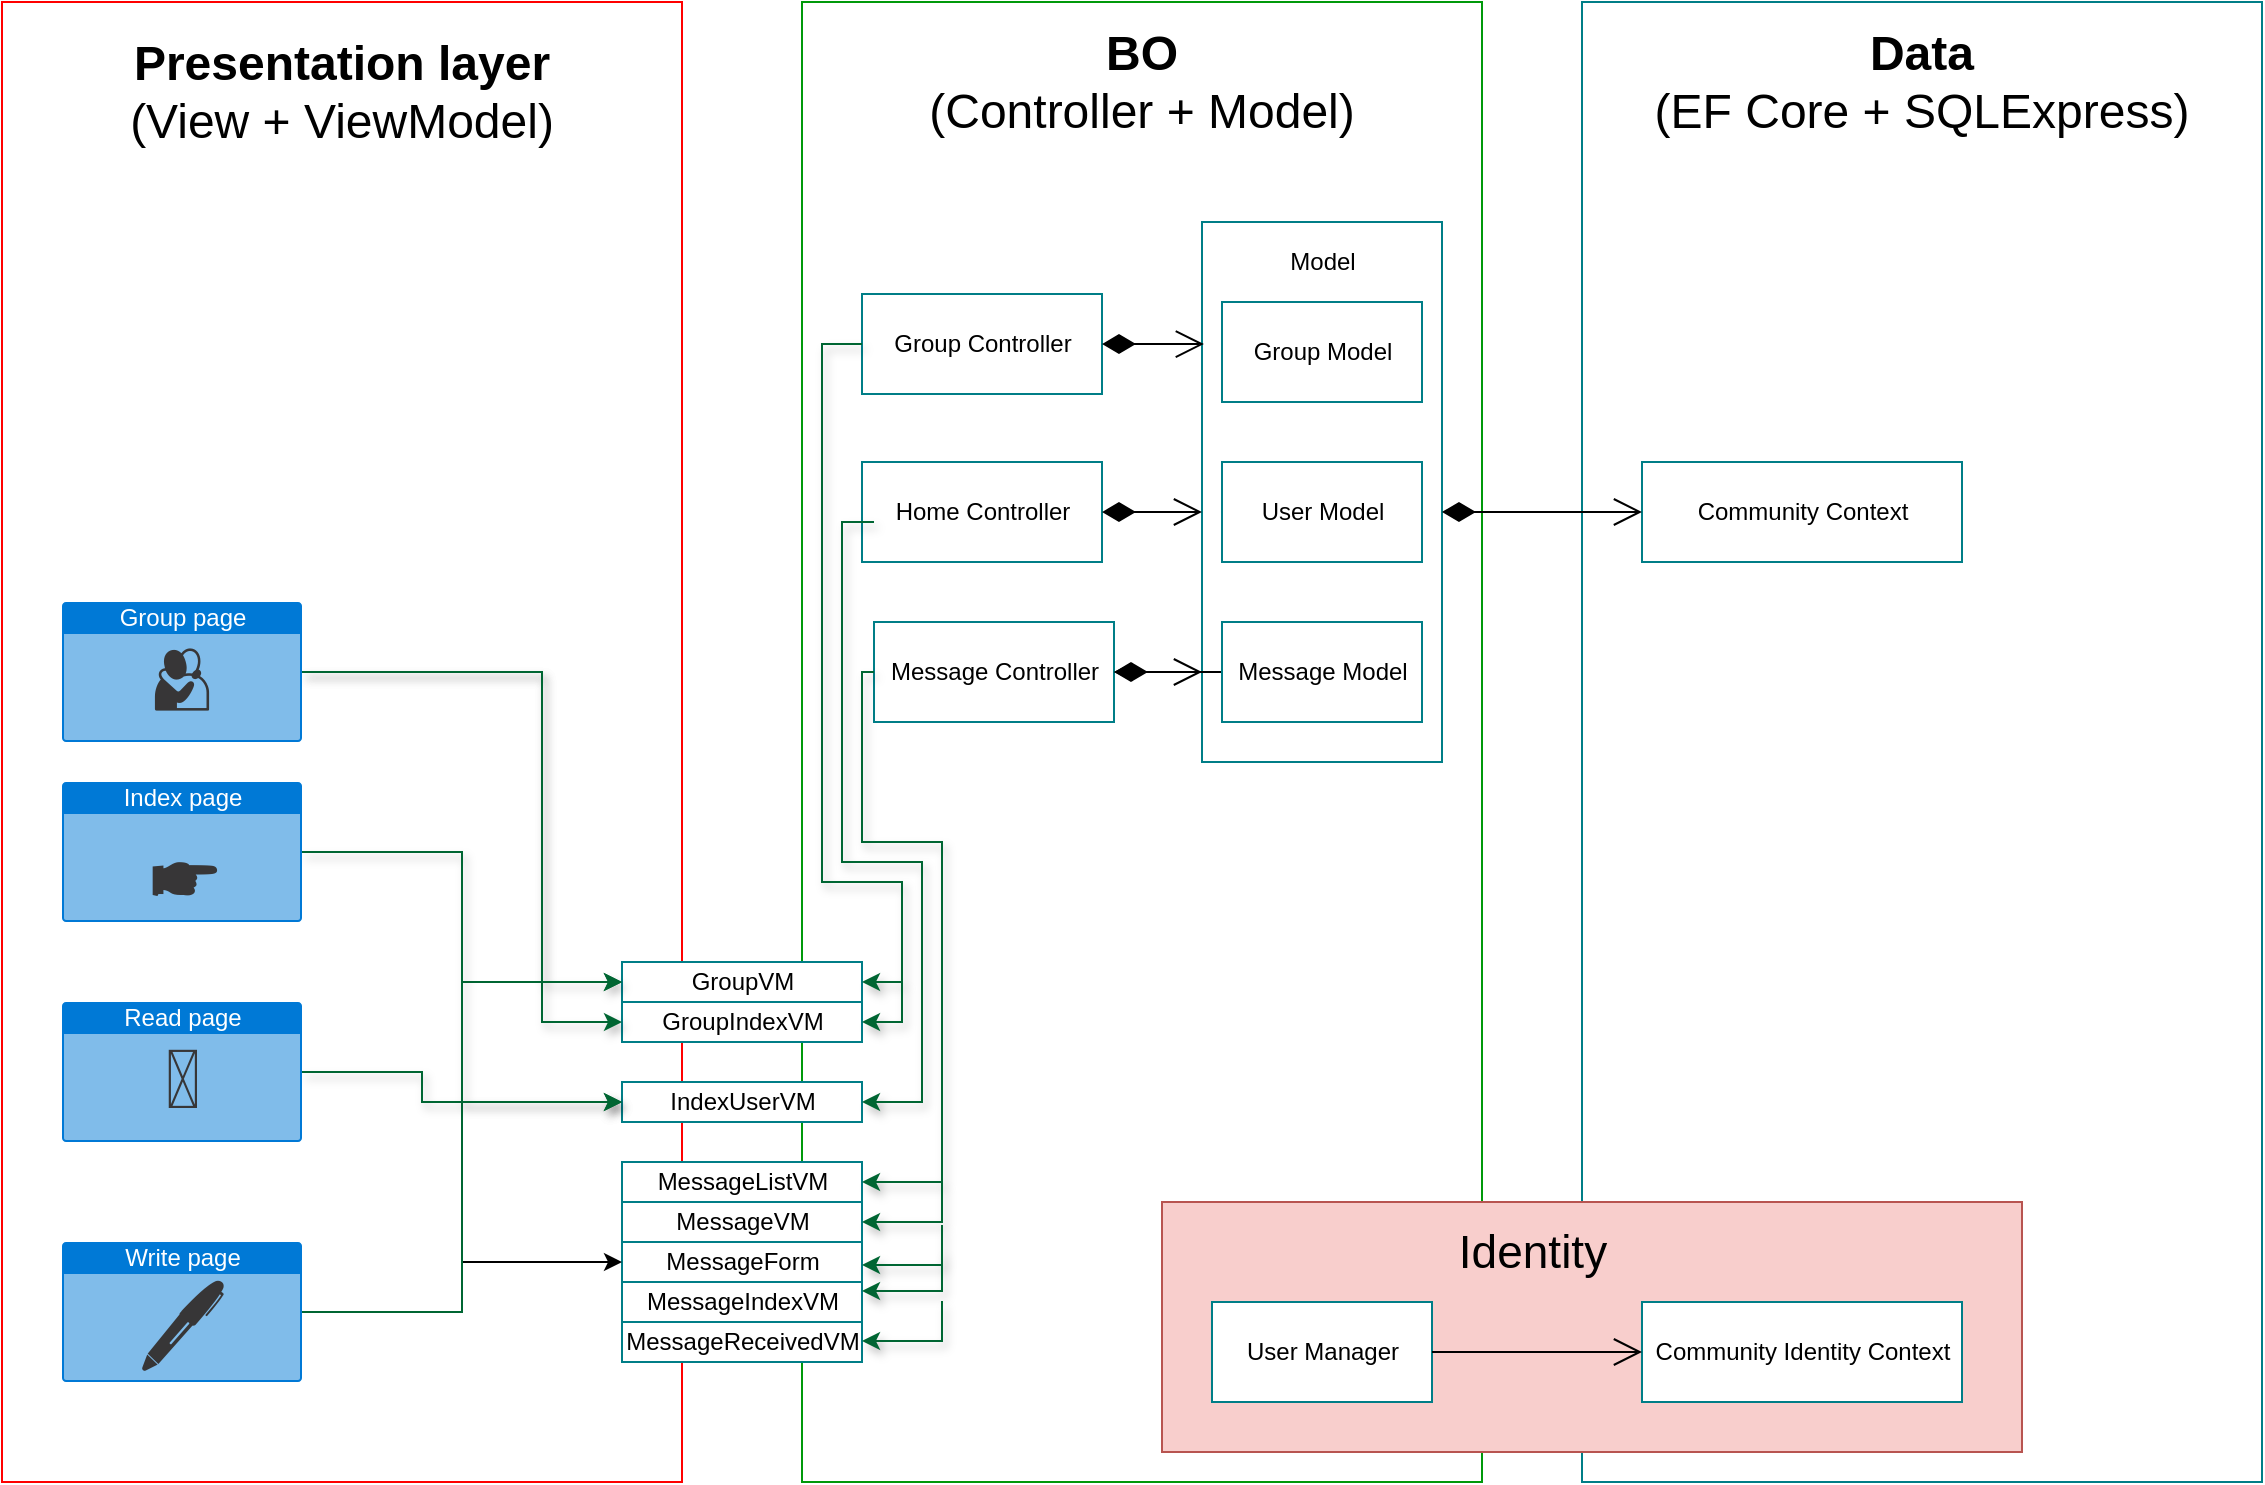<mxfile version="15.5.8" type="google"><diagram id="CUu2iMGTAX6oSZGxWvBl" name="Page-1"><mxGraphModel dx="1422" dy="1955" grid="1" gridSize="10" guides="1" tooltips="1" connect="1" arrows="1" fold="1" page="1" pageScale="1" pageWidth="827" pageHeight="1169" math="0" shadow="0"><root><mxCell id="0"/><mxCell id="1" parent="0"/><mxCell id="9gpk9LI3EYCchrgdJo78-2" value="" style="whiteSpace=wrap;html=1;strokeColor=#00990A;" vertex="1" parent="1"><mxGeometry x="450" y="-40" width="340" height="740" as="geometry"/></mxCell><mxCell id="9gpk9LI3EYCchrgdJo78-3" value="" style="whiteSpace=wrap;html=1;strokeColor=#007E87;" vertex="1" parent="1"><mxGeometry x="840" y="-40" width="340" height="740" as="geometry"/></mxCell><mxCell id="9gpk9LI3EYCchrgdJo78-54" value="" style="whiteSpace=wrap;html=1;strokeColor=#b85450;fillColor=#f8cecc;" vertex="1" parent="1"><mxGeometry x="630" y="560" width="430" height="125" as="geometry"/></mxCell><mxCell id="9gpk9LI3EYCchrgdJo78-1" value="" style="whiteSpace=wrap;html=1;strokeColor=#FF0000;" vertex="1" parent="1"><mxGeometry x="50" y="-40" width="340" height="740" as="geometry"/></mxCell><mxCell id="9gpk9LI3EYCchrgdJo78-8" value="Group Controller" style="html=1;strokeColor=#007E87;" vertex="1" parent="1"><mxGeometry x="480" y="106" width="120" height="50" as="geometry"/></mxCell><mxCell id="9gpk9LI3EYCchrgdJo78-9" value="Home Controller" style="html=1;strokeColor=#007E87;" vertex="1" parent="1"><mxGeometry x="480" y="190" width="120" height="50" as="geometry"/></mxCell><mxCell id="9gpk9LI3EYCchrgdJo78-10" value="Message Controller" style="html=1;strokeColor=#007E87;" vertex="1" parent="1"><mxGeometry x="486" y="270" width="120" height="50" as="geometry"/></mxCell><mxCell id="9gpk9LI3EYCchrgdJo78-13" value="MessageVM" style="html=1;strokeColor=#007E87;" vertex="1" parent="1"><mxGeometry x="360" y="560" width="120" height="20" as="geometry"/></mxCell><mxCell id="9IDox9EuFzvbVkvMlWSg-3" value="GroupVM&lt;span style=&quot;color: rgba(0 , 0 , 0 , 0) ; font-family: monospace ; font-size: 0px&quot;&gt;%3CmxGraphModel%3E%3Croot%3E%3CmxCell%20id%3D%220%22%2F%3E%3CmxCell%20id%3D%221%22%20parent%3D%220%22%2F%3E%3CmxCell%20id%3D%222%22%20value%3D%22Group%20View%26amp%3Bnbsp%3B%20Model%22%20style%3D%22html%3D1%3BstrokeColor%3D%23007E87%3B%22%20vertex%3D%221%22%20parent%3D%221%22%3E%3CmxGeometry%20x%3D%22360%22%20y%3D%22420%22%20width%3D%22120%22%20height%3D%2250%22%20as%3D%22geometry%22%2F%3E%3C%2FmxCell%3E%3C%2Froot%3E%3C%2FmxGraphModel%3E&lt;/span&gt;" style="html=1;strokeColor=#007E87;" vertex="1" parent="1"><mxGeometry x="360" y="440" width="120" height="20" as="geometry"/></mxCell><mxCell id="9IDox9EuFzvbVkvMlWSg-4" value="GroupIndexVM" style="html=1;strokeColor=#007E87;" vertex="1" parent="1"><mxGeometry x="360" y="460" width="120" height="20" as="geometry"/></mxCell><mxCell id="9gpk9LI3EYCchrgdJo78-15" value="MessageForm" style="html=1;strokeColor=#007E87;" vertex="1" parent="1"><mxGeometry x="360" y="580" width="120" height="20" as="geometry"/></mxCell><mxCell id="9gpk9LI3EYCchrgdJo78-16" value="MessageIndexVM" style="html=1;strokeColor=#007E87;" vertex="1" parent="1"><mxGeometry x="360" y="600" width="120" height="20" as="geometry"/></mxCell><mxCell id="9gpk9LI3EYCchrgdJo78-17" value="MessageReceivedVM" style="html=1;strokeColor=#007E87;" vertex="1" parent="1"><mxGeometry x="360" y="620" width="120" height="20" as="geometry"/></mxCell><mxCell id="9IDox9EuFzvbVkvMlWSg-6" value="IndexUserVM" style="html=1;strokeColor=#007E87;" vertex="1" parent="1"><mxGeometry x="360" y="500" width="120" height="20" as="geometry"/></mxCell><mxCell id="9IDox9EuFzvbVkvMlWSg-7" value="MessageListVM" style="html=1;strokeColor=#007E87;" vertex="1" parent="1"><mxGeometry x="360" y="540" width="120" height="20" as="geometry"/></mxCell><mxCell id="9gpk9LI3EYCchrgdJo78-22" value="Model&lt;br&gt;&lt;br&gt;&lt;br&gt;&lt;br&gt;&lt;br&gt;&lt;br&gt;&lt;br&gt;&lt;br&gt;&lt;br&gt;&lt;br&gt;&lt;br&gt;&lt;br&gt;&lt;br&gt;&lt;br&gt;&lt;br&gt;&lt;br&gt;&lt;br&gt;" style="html=1;strokeColor=#007E87;" vertex="1" parent="1"><mxGeometry x="650" y="70" width="120" height="270" as="geometry"/></mxCell><mxCell id="9gpk9LI3EYCchrgdJo78-23" value="Group Model" style="html=1;strokeColor=#007E87;" vertex="1" parent="1"><mxGeometry x="660" y="110" width="100" height="50" as="geometry"/></mxCell><mxCell id="9gpk9LI3EYCchrgdJo78-24" value="User Model" style="html=1;strokeColor=#007E87;" vertex="1" parent="1"><mxGeometry x="660" y="190" width="100" height="50" as="geometry"/></mxCell><mxCell id="9gpk9LI3EYCchrgdJo78-53" value="" style="edgeStyle=orthogonalEdgeStyle;rounded=0;orthogonalLoop=1;jettySize=auto;html=1;" edge="1" parent="1" source="9gpk9LI3EYCchrgdJo78-25" target="9gpk9LI3EYCchrgdJo78-10"><mxGeometry relative="1" as="geometry"/></mxCell><mxCell id="9gpk9LI3EYCchrgdJo78-25" value="Message Model" style="html=1;strokeColor=#007E87;" vertex="1" parent="1"><mxGeometry x="660" y="270" width="100" height="50" as="geometry"/></mxCell><mxCell id="9IDox9EuFzvbVkvMlWSg-17" style="edgeStyle=orthogonalEdgeStyle;rounded=0;orthogonalLoop=1;jettySize=auto;html=1;exitX=1;exitY=0.5;exitDx=0;exitDy=0;exitPerimeter=0;entryX=0;entryY=0.5;entryDx=0;entryDy=0;shadow=1;strokeColor=#006633;" edge="1" parent="1" source="9IDox9EuFzvbVkvMlWSg-9" target="9IDox9EuFzvbVkvMlWSg-4"><mxGeometry relative="1" as="geometry"><Array as="points"><mxPoint x="320" y="295"/><mxPoint x="320" y="470"/></Array></mxGeometry></mxCell><mxCell id="9IDox9EuFzvbVkvMlWSg-18" style="edgeStyle=orthogonalEdgeStyle;rounded=0;orthogonalLoop=1;jettySize=auto;html=1;exitX=1;exitY=0.5;exitDx=0;exitDy=0;exitPerimeter=0;entryX=0;entryY=0.5;entryDx=0;entryDy=0;shadow=1;strokeColor=#006633;" edge="1" parent="1" source="9IDox9EuFzvbVkvMlWSg-9" target="9IDox9EuFzvbVkvMlWSg-3"><mxGeometry relative="1" as="geometry"><Array as="points"><mxPoint x="320" y="295"/><mxPoint x="320" y="450"/></Array></mxGeometry></mxCell><mxCell id="9IDox9EuFzvbVkvMlWSg-9" value="Group page&lt;br&gt;&lt;span style=&quot;color: rgb(55 , 54 , 55) ; font-family: &amp;#34;source sans pro&amp;#34; , &amp;#34;roboto&amp;#34; , &amp;#34;san francisco&amp;#34; , &amp;#34;segoe ui&amp;#34; , sans-serif&quot;&gt;&lt;font style=&quot;font-size: 40px&quot;&gt;🫂&lt;/font&gt;&lt;/span&gt;" style="html=1;strokeColor=none;fillColor=#0079D6;labelPosition=center;verticalLabelPosition=middle;verticalAlign=top;align=center;fontSize=12;outlineConnect=0;spacingTop=-6;fontColor=#FFFFFF;sketch=0;shape=mxgraph.sitemap.page;" vertex="1" parent="1"><mxGeometry x="80" y="260" width="120" height="70" as="geometry"/></mxCell><mxCell id="9IDox9EuFzvbVkvMlWSg-15" style="edgeStyle=orthogonalEdgeStyle;rounded=0;orthogonalLoop=1;jettySize=auto;html=1;exitX=1;exitY=0.5;exitDx=0;exitDy=0;exitPerimeter=0;entryX=0;entryY=0.5;entryDx=0;entryDy=0;strokeColor=#006633;shadow=1;" edge="1" parent="1" source="9IDox9EuFzvbVkvMlWSg-10" target="9IDox9EuFzvbVkvMlWSg-6"><mxGeometry relative="1" as="geometry"><Array as="points"><mxPoint x="260" y="495"/><mxPoint x="260" y="510"/></Array></mxGeometry></mxCell><mxCell id="9IDox9EuFzvbVkvMlWSg-10" value="Read page&lt;br&gt;&lt;span style=&quot;color: rgb(55 , 54 , 55) ; font-family: &amp;#34;source sans pro&amp;#34; , &amp;#34;roboto&amp;#34; , &amp;#34;san francisco&amp;#34; , &amp;#34;segoe ui&amp;#34; , sans-serif&quot;&gt;&lt;font style=&quot;font-size: 41px&quot;&gt;📘&lt;/font&gt;&lt;/span&gt;" style="html=1;strokeColor=none;fillColor=#0079D6;labelPosition=center;verticalLabelPosition=middle;verticalAlign=top;align=center;fontSize=12;outlineConnect=0;spacingTop=-6;fontColor=#FFFFFF;sketch=0;shape=mxgraph.sitemap.page;" vertex="1" parent="1"><mxGeometry x="80" y="460" width="120" height="70" as="geometry"/></mxCell><mxCell id="9gpk9LI3EYCchrgdJo78-27" value="Community Context" style="html=1;strokeColor=#007E87;" vertex="1" parent="1"><mxGeometry x="870" y="190" width="160" height="50" as="geometry"/></mxCell><mxCell id="9IDox9EuFzvbVkvMlWSg-13" style="edgeStyle=orthogonalEdgeStyle;rounded=0;orthogonalLoop=1;jettySize=auto;html=1;entryX=0;entryY=0.5;entryDx=0;entryDy=0;" edge="1" parent="1" source="9IDox9EuFzvbVkvMlWSg-11" target="9gpk9LI3EYCchrgdJo78-15"><mxGeometry relative="1" as="geometry"/></mxCell><mxCell id="9IDox9EuFzvbVkvMlWSg-20" style="edgeStyle=orthogonalEdgeStyle;rounded=0;orthogonalLoop=1;jettySize=auto;html=1;exitX=1;exitY=0.5;exitDx=0;exitDy=0;exitPerimeter=0;entryX=0;entryY=0.5;entryDx=0;entryDy=0;shadow=0;strokeColor=#006633;" edge="1" parent="1" source="9IDox9EuFzvbVkvMlWSg-11" target="9IDox9EuFzvbVkvMlWSg-3"><mxGeometry relative="1" as="geometry"/></mxCell><mxCell id="9IDox9EuFzvbVkvMlWSg-11" value="Write page&lt;br&gt;&lt;span style=&quot;color: rgb(55 , 54 , 55) ; font-family: &amp;#34;source sans pro&amp;#34; , &amp;#34;roboto&amp;#34; , &amp;#34;san francisco&amp;#34; , &amp;#34;segoe ui&amp;#34; , sans-serif ; font-size: 48px&quot;&gt;🖊&lt;/span&gt;" style="html=1;strokeColor=none;fillColor=#0079D6;labelPosition=center;verticalLabelPosition=middle;verticalAlign=top;align=center;fontSize=12;outlineConnect=0;spacingTop=-6;fontColor=#FFFFFF;sketch=0;shape=mxgraph.sitemap.page;" vertex="1" parent="1"><mxGeometry x="80" y="580" width="120" height="70" as="geometry"/></mxCell><mxCell id="9gpk9LI3EYCchrgdJo78-28" value="Community Identity Context" style="html=1;strokeColor=#007E87;" vertex="1" parent="1"><mxGeometry x="870" y="610" width="160" height="50" as="geometry"/></mxCell><mxCell id="9IDox9EuFzvbVkvMlWSg-16" style="edgeStyle=orthogonalEdgeStyle;rounded=0;orthogonalLoop=1;jettySize=auto;html=1;exitX=1;exitY=0.5;exitDx=0;exitDy=0;exitPerimeter=0;entryX=0;entryY=0.5;entryDx=0;entryDy=0;shadow=1;strokeColor=#006633;" edge="1" parent="1" source="9IDox9EuFzvbVkvMlWSg-12" target="9IDox9EuFzvbVkvMlWSg-6"><mxGeometry relative="1" as="geometry"/></mxCell><mxCell id="9IDox9EuFzvbVkvMlWSg-12" value="Index page&lt;br&gt;&lt;span style=&quot;color: rgb(55 , 54 , 55) ; font-family: &amp;#34;source sans pro&amp;#34; , &amp;#34;roboto&amp;#34; , &amp;#34;san francisco&amp;#34; , &amp;#34;segoe ui&amp;#34; , sans-serif ; font-size: 48px&quot;&gt;🖝&lt;/span&gt;" style="html=1;strokeColor=none;fillColor=#0079D6;labelPosition=center;verticalLabelPosition=middle;verticalAlign=top;align=center;fontSize=12;outlineConnect=0;spacingTop=-6;fontColor=#FFFFFF;sketch=0;shape=mxgraph.sitemap.page;" vertex="1" parent="1"><mxGeometry x="80" y="350" width="120" height="70" as="geometry"/></mxCell><mxCell id="9gpk9LI3EYCchrgdJo78-33" value="" style="endArrow=open;html=1;endSize=12;startArrow=diamondThin;startSize=14;startFill=1;edgeStyle=orthogonalEdgeStyle;align=left;verticalAlign=bottom;rounded=0;entryX=0.008;entryY=0.226;entryDx=0;entryDy=0;entryPerimeter=0;exitX=1;exitY=0.5;exitDx=0;exitDy=0;" edge="1" parent="1" source="9gpk9LI3EYCchrgdJo78-8" target="9gpk9LI3EYCchrgdJo78-22"><mxGeometry x="1" y="-498" relative="1" as="geometry"><mxPoint x="580" y="130" as="sourcePoint"/><mxPoint x="740" y="130" as="targetPoint"/><mxPoint x="269" y="-79" as="offset"/></mxGeometry></mxCell><mxCell id="9gpk9LI3EYCchrgdJo78-34" value="" style="endArrow=open;html=1;endSize=12;startArrow=diamondThin;startSize=14;startFill=1;edgeStyle=orthogonalEdgeStyle;align=left;verticalAlign=bottom;rounded=0;exitX=1;exitY=0.5;exitDx=0;exitDy=0;" edge="1" parent="1" source="9gpk9LI3EYCchrgdJo78-9"><mxGeometry x="1" y="-450" relative="1" as="geometry"><mxPoint x="590" y="140" as="sourcePoint"/><mxPoint x="650" y="215" as="targetPoint"/><mxPoint x="300" y="-115" as="offset"/></mxGeometry></mxCell><mxCell id="9gpk9LI3EYCchrgdJo78-37" value="" style="endArrow=open;html=1;endSize=12;startArrow=diamondThin;startSize=14;startFill=1;edgeStyle=orthogonalEdgeStyle;align=left;verticalAlign=bottom;rounded=0;exitX=1;exitY=0.5;exitDx=0;exitDy=0;" edge="1" parent="1" source="9gpk9LI3EYCchrgdJo78-10"><mxGeometry x="1" y="-319" relative="1" as="geometry"><mxPoint x="600" y="235" as="sourcePoint"/><mxPoint x="650" y="295" as="targetPoint"/><mxPoint x="260" y="-134" as="offset"/></mxGeometry></mxCell><mxCell id="9IDox9EuFzvbVkvMlWSg-21" value="&lt;font style=&quot;font-size: 24px&quot;&gt;&lt;b&gt;Presentation layer&lt;/b&gt;&lt;br&gt;(View + ViewModel)&lt;/font&gt;" style="text;html=1;strokeColor=none;fillColor=none;align=center;verticalAlign=middle;whiteSpace=wrap;rounded=0;" vertex="1" parent="1"><mxGeometry x="50" y="-40" width="340" height="90" as="geometry"/></mxCell><mxCell id="9IDox9EuFzvbVkvMlWSg-23" value="&lt;font style=&quot;font-size: 24px&quot;&gt;&lt;b&gt;BO&lt;/b&gt;&lt;br&gt;(Controller + Model)&lt;/font&gt;" style="text;html=1;strokeColor=none;fillColor=none;align=center;verticalAlign=middle;whiteSpace=wrap;rounded=0;" vertex="1" parent="1"><mxGeometry x="450" y="-40" width="340" height="80" as="geometry"/></mxCell><mxCell id="9gpk9LI3EYCchrgdJo78-38" value="" style="endArrow=open;html=1;endSize=12;startArrow=diamondThin;startSize=14;startFill=1;edgeStyle=orthogonalEdgeStyle;align=left;verticalAlign=bottom;rounded=0;entryX=0;entryY=0.5;entryDx=0;entryDy=0;exitX=1;exitY=0.537;exitDx=0;exitDy=0;exitPerimeter=0;" edge="1" parent="1" source="9gpk9LI3EYCchrgdJo78-22" target="9gpk9LI3EYCchrgdJo78-27"><mxGeometry x="1" y="-498" relative="1" as="geometry"><mxPoint x="590" y="141" as="sourcePoint"/><mxPoint x="660.96" y="141.02" as="targetPoint"/><mxPoint x="269" y="-79" as="offset"/><Array as="points"/></mxGeometry></mxCell><mxCell id="9gpk9LI3EYCchrgdJo78-40" style="edgeStyle=orthogonalEdgeStyle;rounded=0;orthogonalLoop=1;jettySize=auto;html=1;exitX=0;exitY=0.5;exitDx=0;exitDy=0;entryX=1;entryY=0.5;entryDx=0;entryDy=0;shadow=1;strokeColor=#006633;" edge="1" parent="1" source="9gpk9LI3EYCchrgdJo78-8" target="9IDox9EuFzvbVkvMlWSg-3"><mxGeometry relative="1" as="geometry"><Array as="points"><mxPoint x="460" y="131"/><mxPoint x="460" y="400"/><mxPoint x="500" y="400"/><mxPoint x="500" y="450"/></Array><mxPoint x="210" y="305" as="sourcePoint"/><mxPoint x="370" y="460" as="targetPoint"/></mxGeometry></mxCell><mxCell id="9gpk9LI3EYCchrgdJo78-42" style="edgeStyle=orthogonalEdgeStyle;rounded=0;orthogonalLoop=1;jettySize=auto;html=1;entryX=1;entryY=0.5;entryDx=0;entryDy=0;shadow=1;strokeColor=#006633;" edge="1" parent="1" target="9IDox9EuFzvbVkvMlWSg-4"><mxGeometry relative="1" as="geometry"><Array as="points"><mxPoint x="500" y="470"/></Array><mxPoint x="500" y="450" as="sourcePoint"/><mxPoint x="490" y="460" as="targetPoint"/></mxGeometry></mxCell><mxCell id="9IDox9EuFzvbVkvMlWSg-24" value="&lt;font style=&quot;font-size: 24px&quot;&gt;&lt;b&gt;Data&lt;/b&gt;&lt;br&gt;(EF Core + SQLExpress)&lt;/font&gt;" style="text;html=1;strokeColor=none;fillColor=none;align=center;verticalAlign=middle;whiteSpace=wrap;rounded=0;" vertex="1" parent="1"><mxGeometry x="840" y="-40" width="340" height="80" as="geometry"/></mxCell><mxCell id="9gpk9LI3EYCchrgdJo78-44" style="edgeStyle=orthogonalEdgeStyle;rounded=0;orthogonalLoop=1;jettySize=auto;html=1;shadow=1;strokeColor=#006633;" edge="1" parent="1"><mxGeometry relative="1" as="geometry"><Array as="points"><mxPoint x="470" y="220"/><mxPoint x="470" y="390"/><mxPoint x="510" y="390"/><mxPoint x="510" y="510"/><mxPoint x="480" y="510"/></Array><mxPoint x="486" y="220" as="sourcePoint"/><mxPoint x="480" y="510" as="targetPoint"/></mxGeometry></mxCell><mxCell id="9gpk9LI3EYCchrgdJo78-45" style="edgeStyle=orthogonalEdgeStyle;rounded=0;orthogonalLoop=1;jettySize=auto;html=1;shadow=1;strokeColor=#006633;exitX=0;exitY=0.5;exitDx=0;exitDy=0;entryX=1;entryY=0.5;entryDx=0;entryDy=0;" edge="1" parent="1" source="9gpk9LI3EYCchrgdJo78-10" target="9IDox9EuFzvbVkvMlWSg-7"><mxGeometry relative="1" as="geometry"><Array as="points"><mxPoint x="480" y="295"/><mxPoint x="480" y="380"/><mxPoint x="520" y="380"/><mxPoint x="520" y="550"/></Array><mxPoint x="606" y="390" as="sourcePoint"/><mxPoint x="600" y="690" as="targetPoint"/></mxGeometry></mxCell><mxCell id="9gpk9LI3EYCchrgdJo78-46" style="edgeStyle=orthogonalEdgeStyle;rounded=0;orthogonalLoop=1;jettySize=auto;html=1;shadow=1;strokeColor=#006633;entryX=1;entryY=0.5;entryDx=0;entryDy=0;" edge="1" parent="1" target="9gpk9LI3EYCchrgdJo78-13"><mxGeometry relative="1" as="geometry"><Array as="points"><mxPoint x="520" y="570"/></Array><mxPoint x="520" y="550" as="sourcePoint"/><mxPoint x="590" y="627.5" as="targetPoint"/></mxGeometry></mxCell><mxCell id="9gpk9LI3EYCchrgdJo78-47" style="edgeStyle=orthogonalEdgeStyle;rounded=0;orthogonalLoop=1;jettySize=auto;html=1;shadow=1;strokeColor=#006633;entryX=1;entryY=0.5;entryDx=0;entryDy=0;" edge="1" parent="1"><mxGeometry relative="1" as="geometry"><Array as="points"><mxPoint x="520" y="591.5"/></Array><mxPoint x="520" y="571.5" as="sourcePoint"/><mxPoint x="480" y="591.5" as="targetPoint"/></mxGeometry></mxCell><mxCell id="9gpk9LI3EYCchrgdJo78-48" style="edgeStyle=orthogonalEdgeStyle;rounded=0;orthogonalLoop=1;jettySize=auto;html=1;shadow=1;strokeColor=#006633;entryX=1;entryY=0.5;entryDx=0;entryDy=0;" edge="1" parent="1"><mxGeometry relative="1" as="geometry"><Array as="points"><mxPoint x="520" y="604.5"/></Array><mxPoint x="520" y="584.5" as="sourcePoint"/><mxPoint x="480" y="604.5" as="targetPoint"/></mxGeometry></mxCell><mxCell id="9gpk9LI3EYCchrgdJo78-49" style="edgeStyle=orthogonalEdgeStyle;rounded=0;orthogonalLoop=1;jettySize=auto;html=1;shadow=1;strokeColor=#006633;entryX=1;entryY=0.5;entryDx=0;entryDy=0;" edge="1" parent="1"><mxGeometry relative="1" as="geometry"><Array as="points"><mxPoint x="520" y="629.5"/></Array><mxPoint x="520" y="609.5" as="sourcePoint"/><mxPoint x="480" y="629.5" as="targetPoint"/></mxGeometry></mxCell><mxCell id="9gpk9LI3EYCchrgdJo78-50" value="User Manager" style="html=1;strokeColor=#007E87;" vertex="1" parent="1"><mxGeometry x="655" y="610" width="110" height="50" as="geometry"/></mxCell><mxCell id="9gpk9LI3EYCchrgdJo78-51" value="" style="endArrow=open;endFill=1;endSize=12;html=1;rounded=0;exitX=1;exitY=0.5;exitDx=0;exitDy=0;" edge="1" parent="1" source="9gpk9LI3EYCchrgdJo78-50" target="9gpk9LI3EYCchrgdJo78-28"><mxGeometry width="160" relative="1" as="geometry"><mxPoint x="920" y="690" as="sourcePoint"/><mxPoint x="1080" y="690" as="targetPoint"/></mxGeometry></mxCell><mxCell id="9gpk9LI3EYCchrgdJo78-55" value="Identity" style="text;html=1;resizable=0;autosize=1;align=center;verticalAlign=middle;points=[];fillColor=none;strokeColor=none;rounded=0;fontSize=23;" vertex="1" parent="1"><mxGeometry x="770" y="570" width="90" height="30" as="geometry"/></mxCell></root></mxGraphModel></diagram></mxfile>